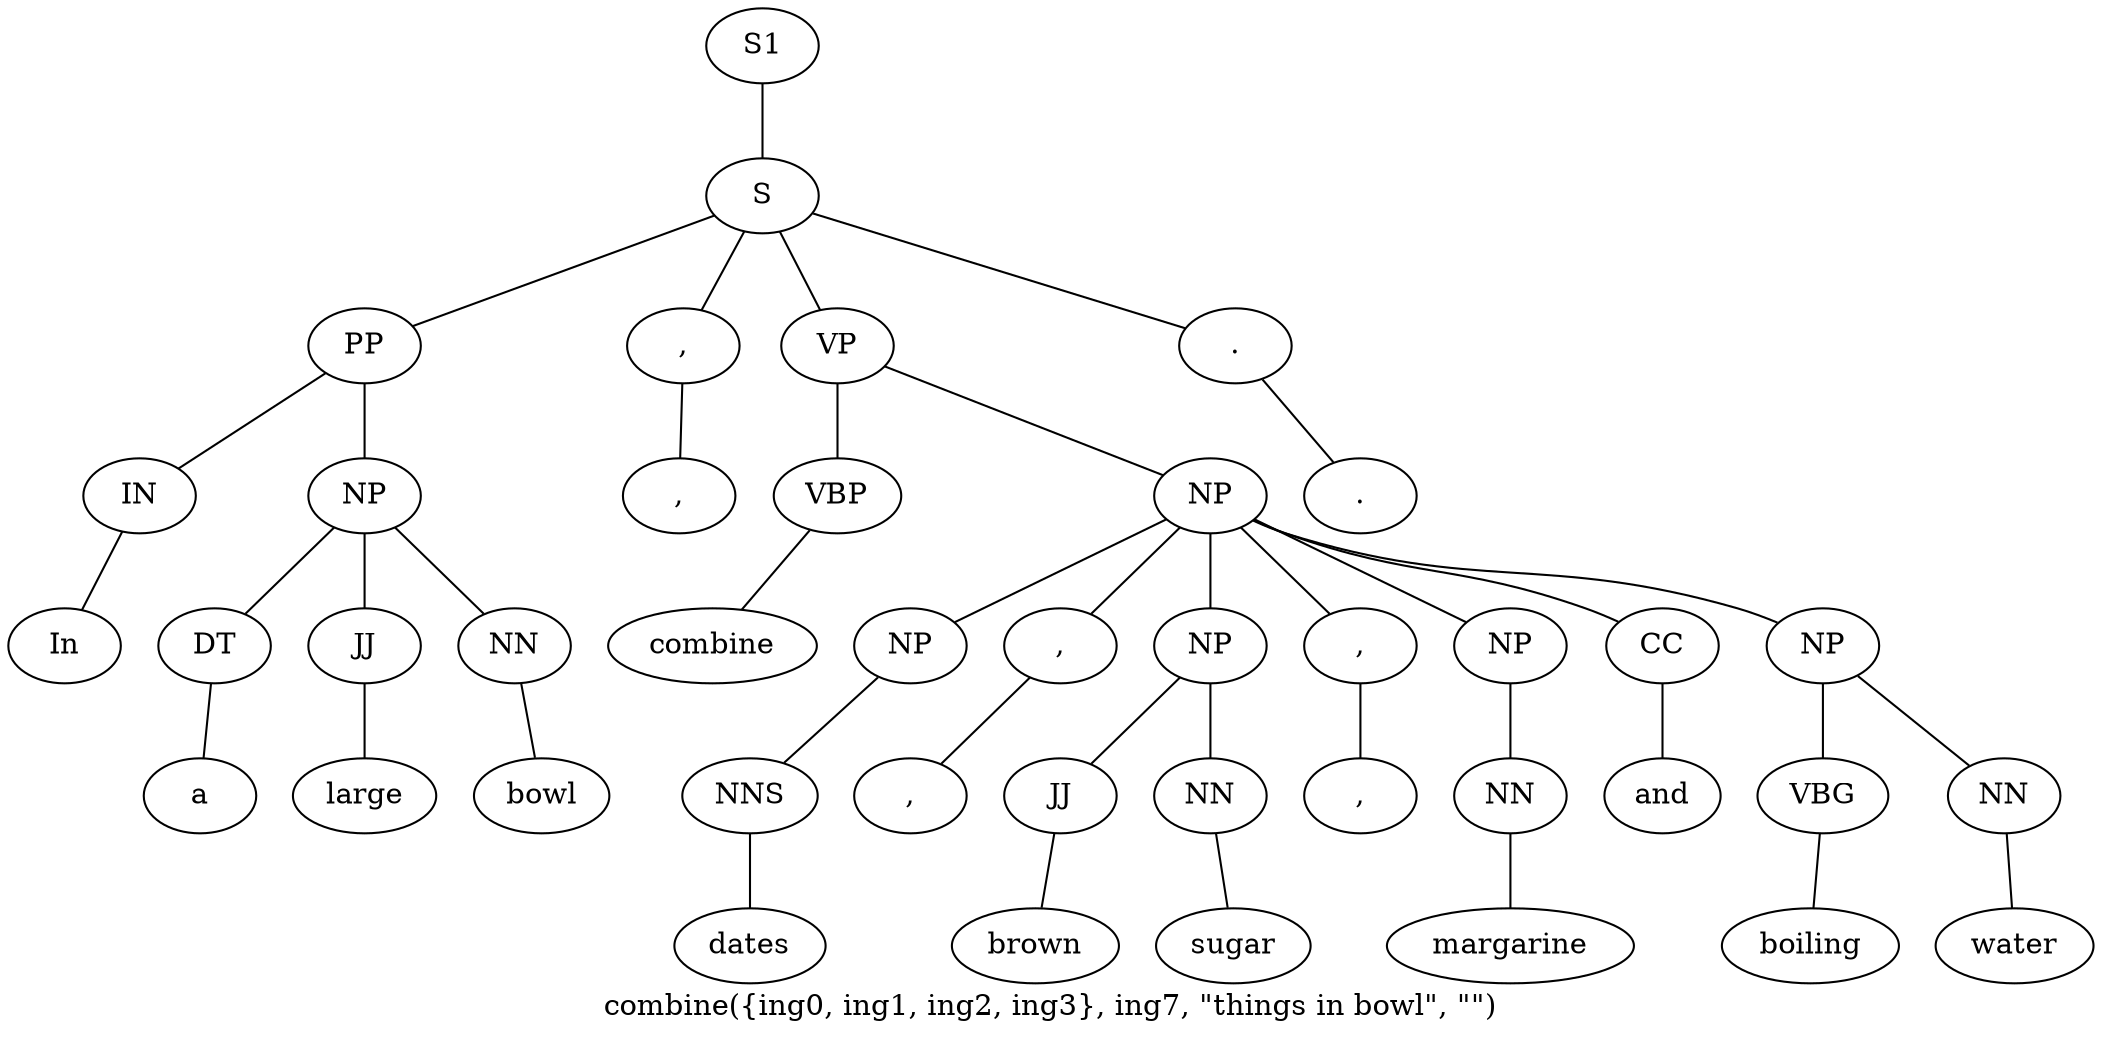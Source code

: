 graph SyntaxGraph {
	label = "combine({ing0, ing1, ing2, ing3}, ing7, \"things in bowl\", \"\")";
	Node0 [label="S1"];
	Node1 [label="S"];
	Node2 [label="PP"];
	Node3 [label="IN"];
	Node4 [label="In"];
	Node5 [label="NP"];
	Node6 [label="DT"];
	Node7 [label="a"];
	Node8 [label="JJ"];
	Node9 [label="large"];
	Node10 [label="NN"];
	Node11 [label="bowl"];
	Node12 [label=","];
	Node13 [label=","];
	Node14 [label="VP"];
	Node15 [label="VBP"];
	Node16 [label="combine"];
	Node17 [label="NP"];
	Node18 [label="NP"];
	Node19 [label="NNS"];
	Node20 [label="dates"];
	Node21 [label=","];
	Node22 [label=","];
	Node23 [label="NP"];
	Node24 [label="JJ"];
	Node25 [label="brown"];
	Node26 [label="NN"];
	Node27 [label="sugar"];
	Node28 [label=","];
	Node29 [label=","];
	Node30 [label="NP"];
	Node31 [label="NN"];
	Node32 [label="margarine"];
	Node33 [label="CC"];
	Node34 [label="and"];
	Node35 [label="NP"];
	Node36 [label="VBG"];
	Node37 [label="boiling"];
	Node38 [label="NN"];
	Node39 [label="water"];
	Node40 [label="."];
	Node41 [label="."];

	Node0 -- Node1;
	Node1 -- Node2;
	Node1 -- Node12;
	Node1 -- Node14;
	Node1 -- Node40;
	Node2 -- Node3;
	Node2 -- Node5;
	Node3 -- Node4;
	Node5 -- Node6;
	Node5 -- Node8;
	Node5 -- Node10;
	Node6 -- Node7;
	Node8 -- Node9;
	Node10 -- Node11;
	Node12 -- Node13;
	Node14 -- Node15;
	Node14 -- Node17;
	Node15 -- Node16;
	Node17 -- Node18;
	Node17 -- Node21;
	Node17 -- Node23;
	Node17 -- Node28;
	Node17 -- Node30;
	Node17 -- Node33;
	Node17 -- Node35;
	Node18 -- Node19;
	Node19 -- Node20;
	Node21 -- Node22;
	Node23 -- Node24;
	Node23 -- Node26;
	Node24 -- Node25;
	Node26 -- Node27;
	Node28 -- Node29;
	Node30 -- Node31;
	Node31 -- Node32;
	Node33 -- Node34;
	Node35 -- Node36;
	Node35 -- Node38;
	Node36 -- Node37;
	Node38 -- Node39;
	Node40 -- Node41;
}